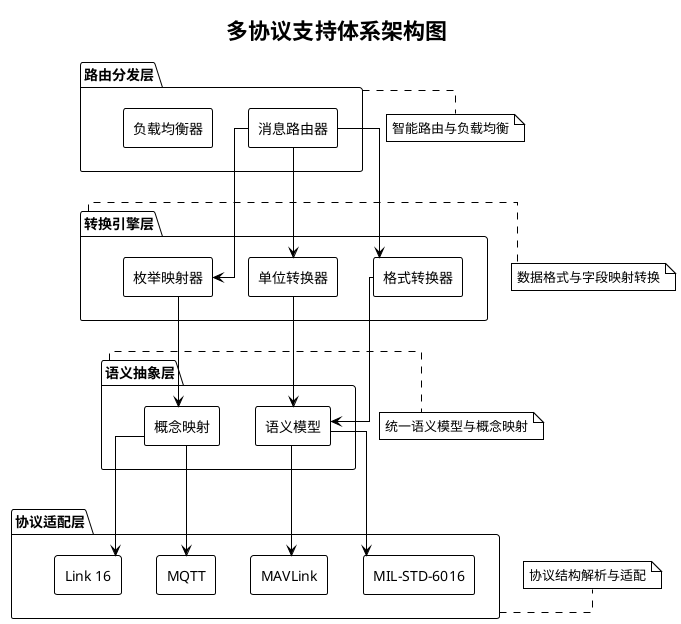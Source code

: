 @startuml multi_protocol_support_simple
!theme plain
skinparam backgroundColor white
skinparam componentStyle rectangle
skinparam linetype ortho

title 多协议支持体系架构图

package "路由分发层" as routing {
    component [消息路由器] as router
    component [负载均衡器] as lb
}

package "转换引擎层" as engine {
    component [格式转换器] as format
    component [单位转换器] as unit
    component [枚举映射器] as enum
}

package "语义抽象层" as semantic {
    component [语义模型] as model
    component [概念映射] as concept
}

package "协议适配层" as adapter {
    component [MIL-STD-6016] as mil6016
    component [MAVLink] as mavlink
    component [MQTT] as mqtt
    component [Link 16] as link16
}

' 连接关系
router --> format
router --> unit
router --> enum

format --> model
unit --> model
enum --> concept

model --> mil6016
model --> mavlink
concept --> mqtt
concept --> link16

' 添加说明
note right of routing : 智能路由与负载均衡
note right of engine : 数据格式与字段映射转换
note right of semantic : 统一语义模型与概念映射
note right of adapter : 协议结构解析与适配

@enduml
